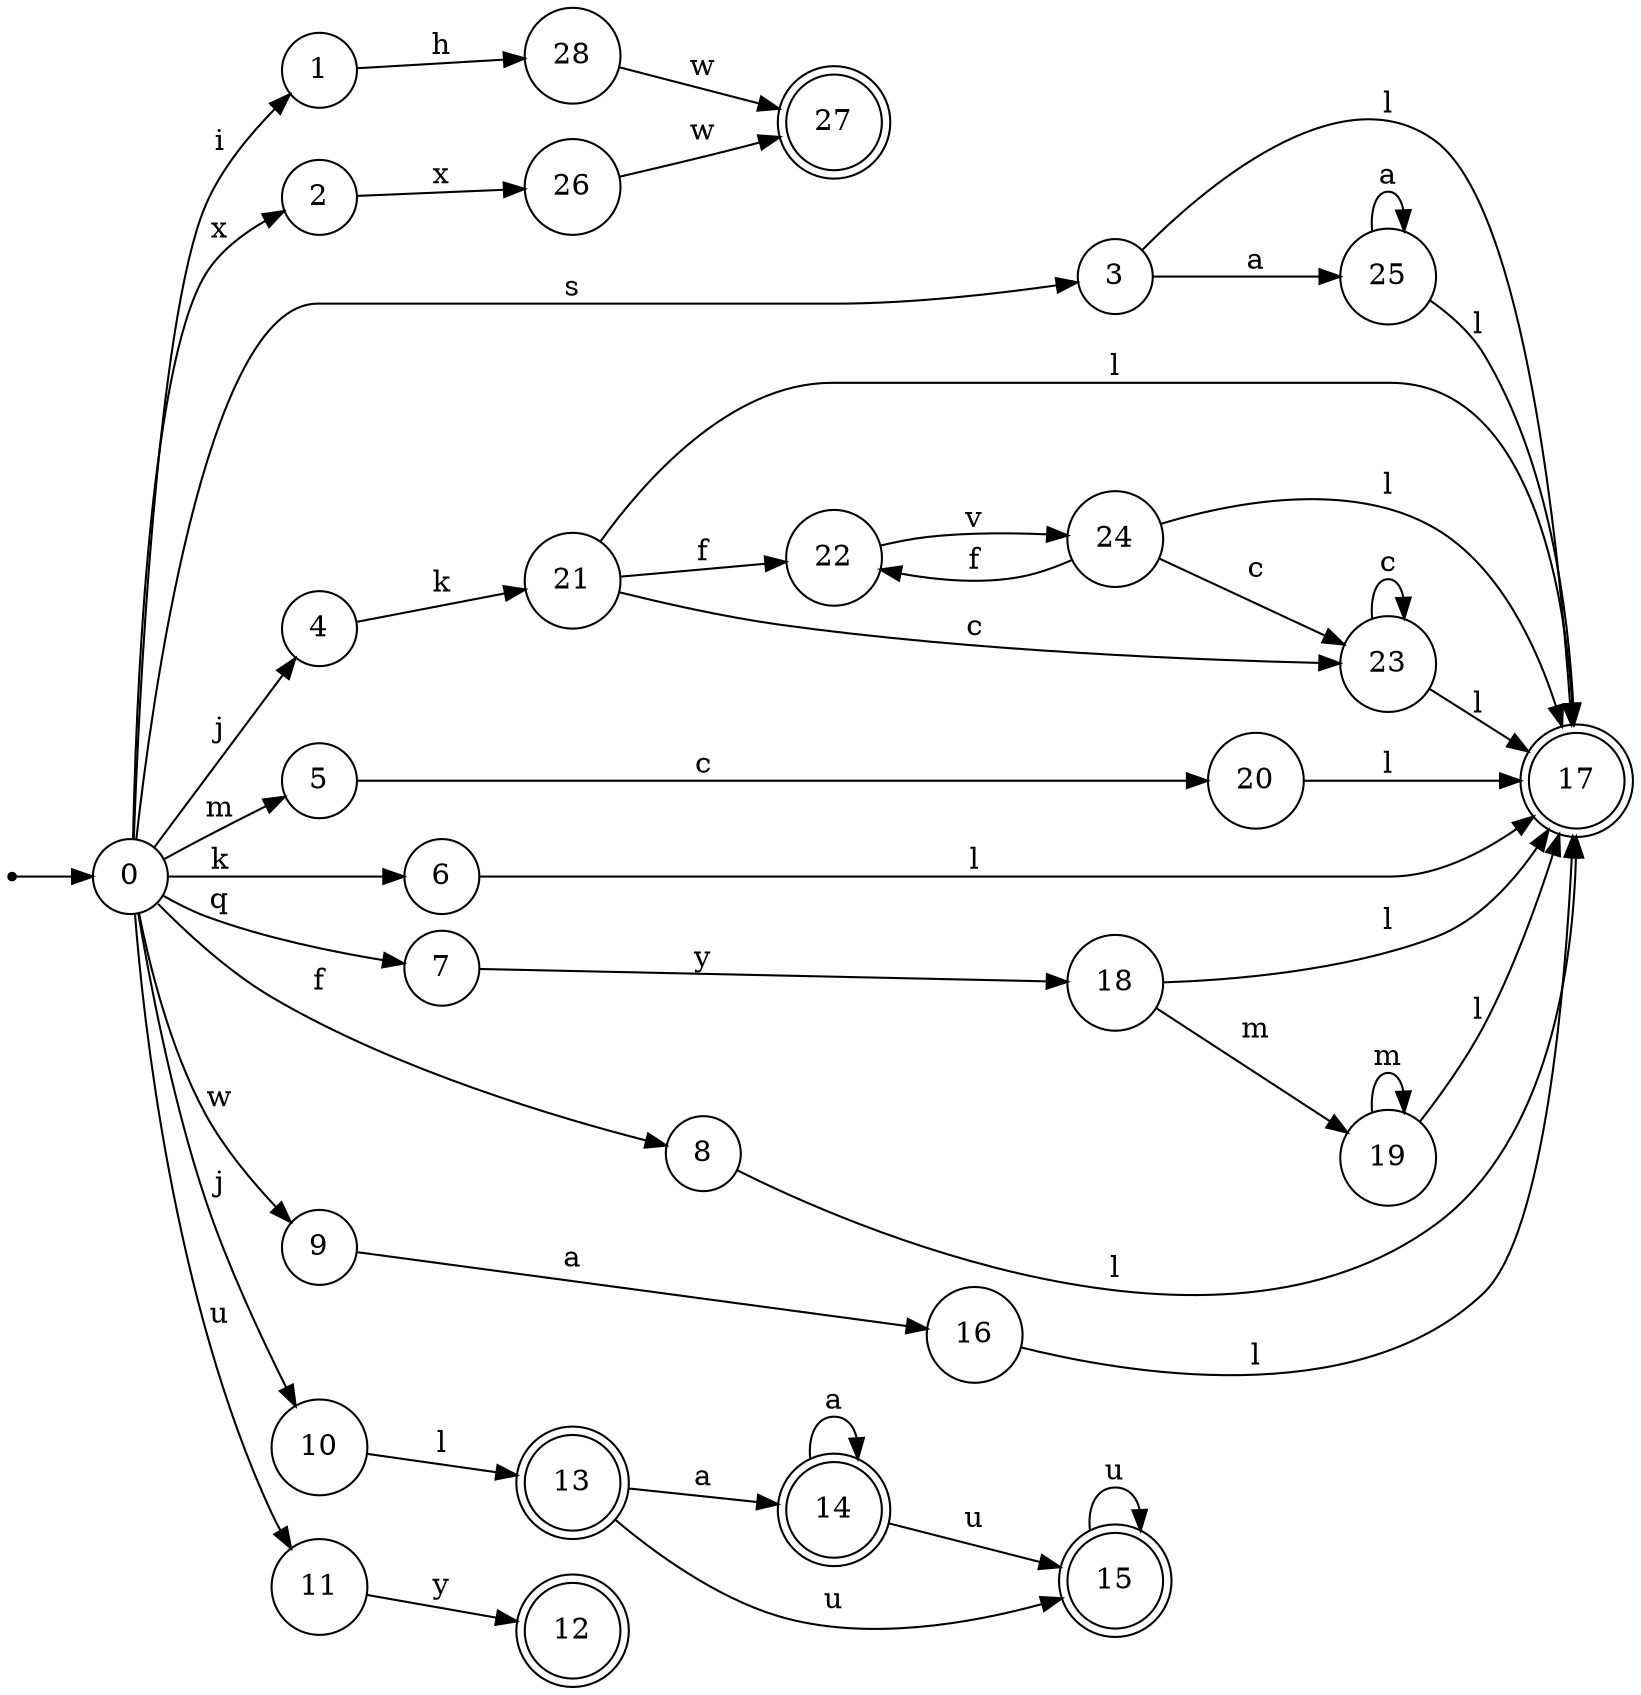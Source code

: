digraph finite_state_machine {
rankdir=LR;
size="20,20";
node [shape = point]; "dummy0"
node [shape = circle]; "0";
"dummy0" -> "0";
node [shape = circle]; "1";
node [shape = circle]; "2";
node [shape = circle]; "3";
node [shape = circle]; "4";
node [shape = circle]; "5";
node [shape = circle]; "6";
node [shape = circle]; "7";
node [shape = circle]; "8";
node [shape = circle]; "9";
node [shape = circle]; "10";
node [shape = circle]; "11";
node [shape = doublecircle]; "12";node [shape = doublecircle]; "13";node [shape = doublecircle]; "14";node [shape = doublecircle]; "15";node [shape = circle]; "16";
node [shape = doublecircle]; "17";node [shape = circle]; "18";
node [shape = circle]; "19";
node [shape = circle]; "20";
node [shape = circle]; "21";
node [shape = circle]; "22";
node [shape = circle]; "23";
node [shape = circle]; "24";
node [shape = circle]; "25";
node [shape = circle]; "26";
node [shape = doublecircle]; "27";node [shape = circle]; "28";
"0" -> "1" [label = "i"];
 "0" -> "2" [label = "x"];
 "0" -> "3" [label = "s"];
 "0" -> "10" [label = "j"];
 "0" -> "4" [label = "j"];
 "0" -> "5" [label = "m"];
 "0" -> "6" [label = "k"];
 "0" -> "7" [label = "q"];
 "0" -> "8" [label = "f"];
 "0" -> "9" [label = "w"];
 "0" -> "11" [label = "u"];
 "11" -> "12" [label = "y"];
 "10" -> "13" [label = "l"];
 "13" -> "14" [label = "a"];
 "13" -> "15" [label = "u"];
 "15" -> "15" [label = "u"];
 "14" -> "14" [label = "a"];
 "14" -> "15" [label = "u"];
 "9" -> "16" [label = "a"];
 "16" -> "17" [label = "l"];
 "8" -> "17" [label = "l"];
 "7" -> "18" [label = "y"];
 "18" -> "19" [label = "m"];
 "18" -> "17" [label = "l"];
 "19" -> "19" [label = "m"];
 "19" -> "17" [label = "l"];
 "6" -> "17" [label = "l"];
 "5" -> "20" [label = "c"];
 "20" -> "17" [label = "l"];
 "4" -> "21" [label = "k"];
 "21" -> "22" [label = "f"];
 "21" -> "23" [label = "c"];
 "21" -> "17" [label = "l"];
 "23" -> "23" [label = "c"];
 "23" -> "17" [label = "l"];
 "22" -> "24" [label = "v"];
 "24" -> "22" [label = "f"];
 "24" -> "23" [label = "c"];
 "24" -> "17" [label = "l"];
 "3" -> "25" [label = "a"];
 "3" -> "17" [label = "l"];
 "25" -> "25" [label = "a"];
 "25" -> "17" [label = "l"];
 "2" -> "26" [label = "x"];
 "26" -> "27" [label = "w"];
 "1" -> "28" [label = "h"];
 "28" -> "27" [label = "w"];
 }
